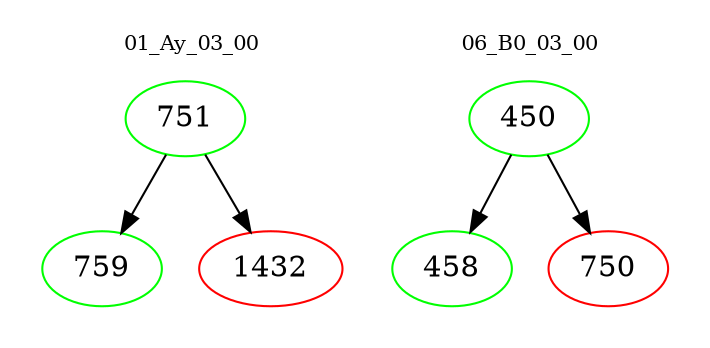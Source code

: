 digraph{
subgraph cluster_0 {
color = white
label = "01_Ay_03_00";
fontsize=10;
T0_751 [label="751", color="green"]
T0_751 -> T0_759 [color="black"]
T0_759 [label="759", color="green"]
T0_751 -> T0_1432 [color="black"]
T0_1432 [label="1432", color="red"]
}
subgraph cluster_1 {
color = white
label = "06_B0_03_00";
fontsize=10;
T1_450 [label="450", color="green"]
T1_450 -> T1_458 [color="black"]
T1_458 [label="458", color="green"]
T1_450 -> T1_750 [color="black"]
T1_750 [label="750", color="red"]
}
}
